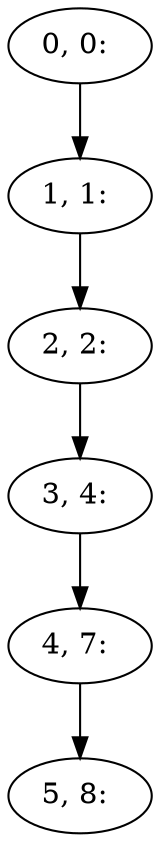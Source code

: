 digraph G {
0[label="0, 0: "];
1[label="1, 1: "];
2[label="2, 2: "];
3[label="3, 4: "];
4[label="4, 7: "];
5[label="5, 8: "];
0->1 ;
1->2 ;
2->3 ;
3->4 ;
4->5 ;
}
